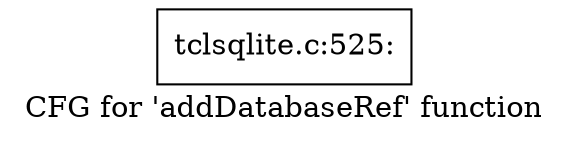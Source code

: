 digraph "CFG for 'addDatabaseRef' function" {
	label="CFG for 'addDatabaseRef' function";

	Node0x55a735b11140 [shape=record,label="{tclsqlite.c:525:}"];
}
